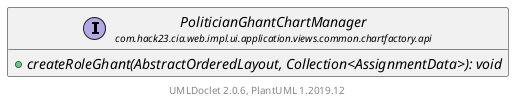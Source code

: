 @startuml
    set namespaceSeparator none
    hide empty fields
    hide empty methods

    interface "<size:14>PoliticianGhantChartManager\n<size:10>com.hack23.cia.web.impl.ui.application.views.common.chartfactory.api" as com.hack23.cia.web.impl.ui.application.views.common.chartfactory.api.PoliticianGhantChartManager [[PoliticianGhantChartManager.html]] {
        {abstract} +createRoleGhant(AbstractOrderedLayout, Collection<AssignmentData>): void
    }

    center footer UMLDoclet 2.0.6, PlantUML 1.2019.12
@enduml
